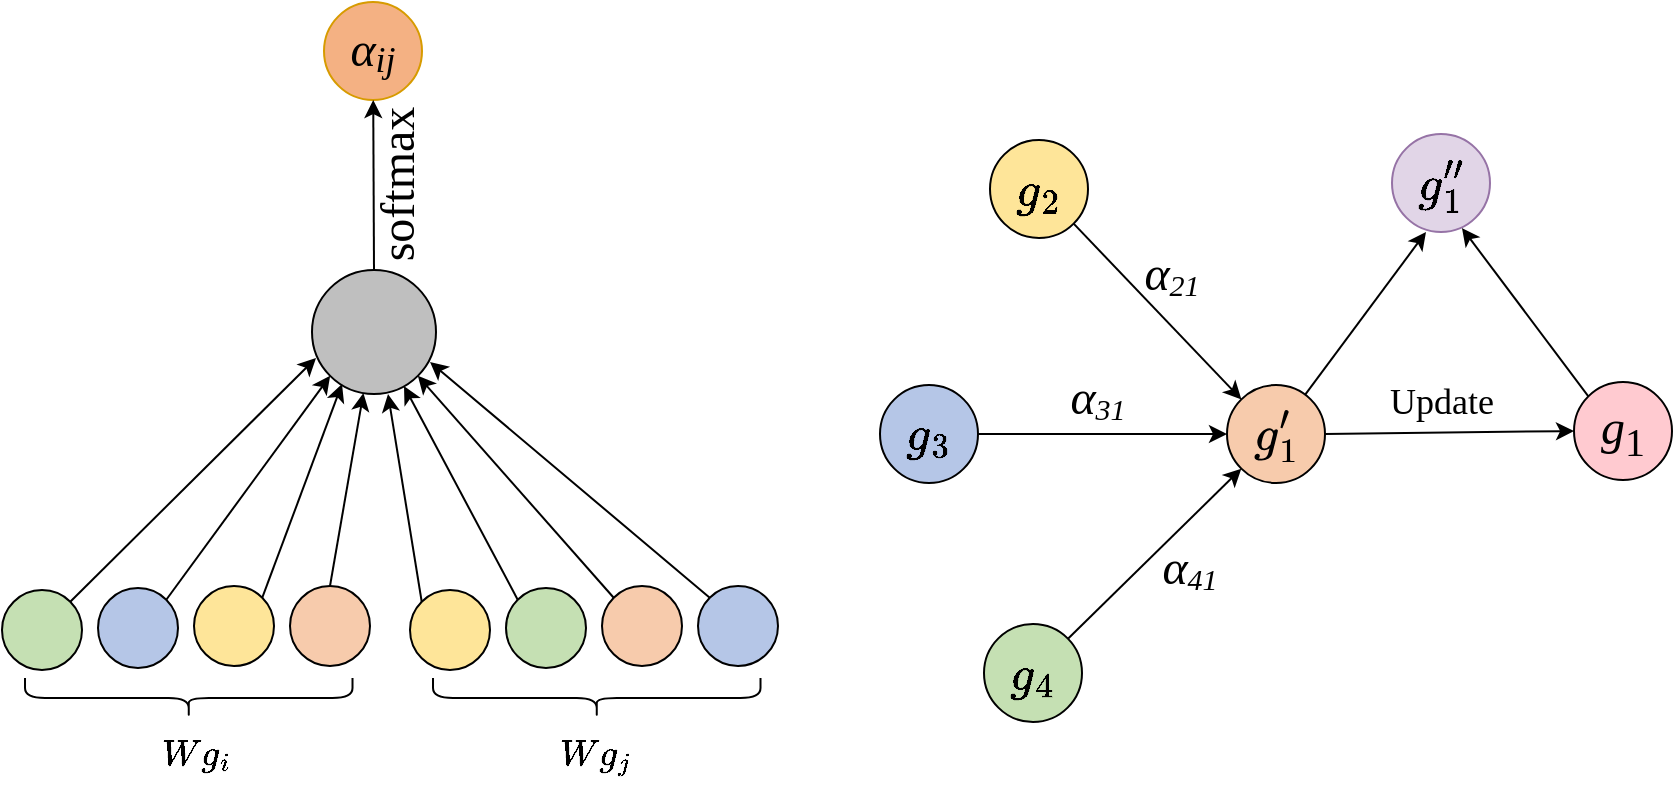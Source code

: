<mxfile version="24.0.2" type="github">
  <diagram name="第 1 页" id="f0Q-XP88D9cHkuUK9u9R">
    <mxGraphModel dx="1221" dy="733" grid="0" gridSize="10" guides="1" tooltips="1" connect="1" arrows="1" fold="1" page="1" pageScale="1" pageWidth="1027" pageHeight="390" math="1" shadow="0">
      <root>
        <mxCell id="0" />
        <mxCell id="1" parent="0" />
        <mxCell id="7sGQZ9yojEYU0a86g81N-2" value="&lt;font style=&quot;font-size: 18px;&quot;&gt;&lt;i&gt;&lt;font style=&quot;font-size: 24px;&quot; face=&quot;Times New Roman&quot;&gt;α&lt;/font&gt;&lt;/i&gt;&lt;/font&gt;&lt;font size=&quot;1&quot;&gt;&lt;i&gt;&lt;sub&gt;&lt;font style=&quot;font-size: 18px;&quot; face=&quot;Times New Roman&quot;&gt;ij&lt;/font&gt;&lt;/sub&gt;&lt;/i&gt;&lt;/font&gt;" style="ellipse;whiteSpace=wrap;html=1;aspect=fixed;fontFamily=宋体;fontSource=https%3A%2F%2Ffonts.googleapis.com%2Fcss%3Ffamily%3D%25E5%25AE%258B%25E4%25BD%2593;fillColor=#f4b183;strokeColor=#d79b00;" vertex="1" parent="1">
          <mxGeometry x="275" y="2" width="49" height="49" as="geometry" />
        </mxCell>
        <mxCell id="7sGQZ9yojEYU0a86g81N-27" style="edgeStyle=none;rounded=0;orthogonalLoop=1;jettySize=auto;html=1;exitX=0.5;exitY=0;exitDx=0;exitDy=0;" edge="1" parent="1" source="7sGQZ9yojEYU0a86g81N-3" target="7sGQZ9yojEYU0a86g81N-2">
          <mxGeometry relative="1" as="geometry" />
        </mxCell>
        <mxCell id="7sGQZ9yojEYU0a86g81N-3" value="" style="ellipse;whiteSpace=wrap;html=1;aspect=fixed;fontFamily=宋体;fontSource=https%3A%2F%2Ffonts.googleapis.com%2Fcss%3Ffamily%3D%25E5%25AE%258B%25E4%25BD%2593;fillColor=#bfbfbf;" vertex="1" parent="1">
          <mxGeometry x="269" y="136" width="62" height="62" as="geometry" />
        </mxCell>
        <mxCell id="7sGQZ9yojEYU0a86g81N-13" style="edgeStyle=none;rounded=0;orthogonalLoop=1;jettySize=auto;html=1;exitX=1;exitY=0;exitDx=0;exitDy=0;entryX=0;entryY=1;entryDx=0;entryDy=0;" edge="1" parent="1" source="7sGQZ9yojEYU0a86g81N-4" target="7sGQZ9yojEYU0a86g81N-3">
          <mxGeometry relative="1" as="geometry">
            <mxPoint x="276" y="188" as="targetPoint" />
          </mxGeometry>
        </mxCell>
        <mxCell id="7sGQZ9yojEYU0a86g81N-4" value="" style="ellipse;whiteSpace=wrap;html=1;aspect=fixed;fontFamily=宋体;fontSource=https%3A%2F%2Ffonts.googleapis.com%2Fcss%3Ffamily%3D%25E5%25AE%258B%25E4%25BD%2593;fillColor=#b5c6e7;" vertex="1" parent="1">
          <mxGeometry x="162" y="295" width="40" height="40" as="geometry" />
        </mxCell>
        <mxCell id="7sGQZ9yojEYU0a86g81N-5" value="" style="ellipse;whiteSpace=wrap;html=1;aspect=fixed;fontFamily=宋体;fontSource=https%3A%2F%2Ffonts.googleapis.com%2Fcss%3Ffamily%3D%25E5%25AE%258B%25E4%25BD%2593;fillColor=#fee599;" vertex="1" parent="1">
          <mxGeometry x="210" y="294" width="40" height="40" as="geometry" />
        </mxCell>
        <mxCell id="7sGQZ9yojEYU0a86g81N-15" style="edgeStyle=none;rounded=0;orthogonalLoop=1;jettySize=auto;html=1;exitX=0.5;exitY=0;exitDx=0;exitDy=0;" edge="1" parent="1" source="7sGQZ9yojEYU0a86g81N-6" target="7sGQZ9yojEYU0a86g81N-3">
          <mxGeometry relative="1" as="geometry" />
        </mxCell>
        <mxCell id="7sGQZ9yojEYU0a86g81N-6" value="" style="ellipse;whiteSpace=wrap;html=1;aspect=fixed;fontFamily=宋体;fontSource=https%3A%2F%2Ffonts.googleapis.com%2Fcss%3Ffamily%3D%25E5%25AE%258B%25E4%25BD%2593;fillColor=#f7cbac;" vertex="1" parent="1">
          <mxGeometry x="258" y="294" width="40" height="40" as="geometry" />
        </mxCell>
        <mxCell id="7sGQZ9yojEYU0a86g81N-12" style="edgeStyle=none;rounded=0;orthogonalLoop=1;jettySize=auto;html=1;exitX=1;exitY=0;exitDx=0;exitDy=0;" edge="1" parent="1" source="7sGQZ9yojEYU0a86g81N-7">
          <mxGeometry relative="1" as="geometry">
            <mxPoint x="271" y="180" as="targetPoint" />
          </mxGeometry>
        </mxCell>
        <mxCell id="7sGQZ9yojEYU0a86g81N-7" value="" style="ellipse;whiteSpace=wrap;html=1;aspect=fixed;fontFamily=宋体;fontSource=https%3A%2F%2Ffonts.googleapis.com%2Fcss%3Ffamily%3D%25E5%25AE%258B%25E4%25BD%2593;fillColor=#c5e0b3;" vertex="1" parent="1">
          <mxGeometry x="114" y="296" width="40" height="40" as="geometry" />
        </mxCell>
        <mxCell id="7sGQZ9yojEYU0a86g81N-8" value="" style="shape=curlyBracket;whiteSpace=wrap;html=1;rounded=1;labelPosition=left;verticalLabelPosition=middle;align=right;verticalAlign=middle;rotation=-90;" vertex="1" parent="1">
          <mxGeometry x="197.38" y="268.13" width="20" height="163.75" as="geometry" />
        </mxCell>
        <mxCell id="7sGQZ9yojEYU0a86g81N-14" style="edgeStyle=none;rounded=0;orthogonalLoop=1;jettySize=auto;html=1;exitX=1;exitY=0;exitDx=0;exitDy=0;" edge="1" parent="1" source="7sGQZ9yojEYU0a86g81N-5">
          <mxGeometry relative="1" as="geometry">
            <mxPoint x="284" y="193" as="targetPoint" />
          </mxGeometry>
        </mxCell>
        <mxCell id="7sGQZ9yojEYU0a86g81N-22" style="edgeStyle=none;rounded=0;orthogonalLoop=1;jettySize=auto;html=1;exitX=0;exitY=0;exitDx=0;exitDy=0;" edge="1" parent="1" source="7sGQZ9yojEYU0a86g81N-16">
          <mxGeometry relative="1" as="geometry">
            <mxPoint x="315" y="194" as="targetPoint" />
          </mxGeometry>
        </mxCell>
        <mxCell id="7sGQZ9yojEYU0a86g81N-16" value="" style="ellipse;whiteSpace=wrap;html=1;aspect=fixed;fontFamily=宋体;fontSource=https%3A%2F%2Ffonts.googleapis.com%2Fcss%3Ffamily%3D%25E5%25AE%258B%25E4%25BD%2593;fillColor=#c5e0b3;" vertex="1" parent="1">
          <mxGeometry x="366" y="295" width="40" height="40" as="geometry" />
        </mxCell>
        <mxCell id="7sGQZ9yojEYU0a86g81N-23" style="edgeStyle=none;rounded=0;orthogonalLoop=1;jettySize=auto;html=1;exitX=0;exitY=0;exitDx=0;exitDy=0;entryX=1;entryY=1;entryDx=0;entryDy=0;" edge="1" parent="1" source="7sGQZ9yojEYU0a86g81N-17" target="7sGQZ9yojEYU0a86g81N-3">
          <mxGeometry relative="1" as="geometry" />
        </mxCell>
        <mxCell id="7sGQZ9yojEYU0a86g81N-17" value="" style="ellipse;whiteSpace=wrap;html=1;aspect=fixed;fontFamily=宋体;fontSource=https%3A%2F%2Ffonts.googleapis.com%2Fcss%3Ffamily%3D%25E5%25AE%258B%25E4%25BD%2593;fillColor=#f7cbac;" vertex="1" parent="1">
          <mxGeometry x="414" y="294" width="40" height="40" as="geometry" />
        </mxCell>
        <mxCell id="7sGQZ9yojEYU0a86g81N-18" value="" style="ellipse;whiteSpace=wrap;html=1;aspect=fixed;fontFamily=宋体;fontSource=https%3A%2F%2Ffonts.googleapis.com%2Fcss%3Ffamily%3D%25E5%25AE%258B%25E4%25BD%2593;fillColor=#b5c6e7;" vertex="1" parent="1">
          <mxGeometry x="462" y="294" width="40" height="40" as="geometry" />
        </mxCell>
        <mxCell id="7sGQZ9yojEYU0a86g81N-19" value="" style="ellipse;whiteSpace=wrap;html=1;aspect=fixed;fontFamily=宋体;fontSource=https%3A%2F%2Ffonts.googleapis.com%2Fcss%3Ffamily%3D%25E5%25AE%258B%25E4%25BD%2593;fillColor=#fee599;" vertex="1" parent="1">
          <mxGeometry x="318" y="296" width="40" height="40" as="geometry" />
        </mxCell>
        <mxCell id="7sGQZ9yojEYU0a86g81N-20" value="" style="shape=curlyBracket;whiteSpace=wrap;html=1;rounded=1;labelPosition=left;verticalLabelPosition=middle;align=right;verticalAlign=middle;rotation=-90;" vertex="1" parent="1">
          <mxGeometry x="401.38" y="268.13" width="20" height="163.75" as="geometry" />
        </mxCell>
        <mxCell id="7sGQZ9yojEYU0a86g81N-21" style="edgeStyle=none;rounded=0;orthogonalLoop=1;jettySize=auto;html=1;exitX=0;exitY=0;exitDx=0;exitDy=0;entryX=0.613;entryY=1;entryDx=0;entryDy=0;entryPerimeter=0;" edge="1" parent="1" source="7sGQZ9yojEYU0a86g81N-19" target="7sGQZ9yojEYU0a86g81N-3">
          <mxGeometry relative="1" as="geometry" />
        </mxCell>
        <mxCell id="7sGQZ9yojEYU0a86g81N-24" style="edgeStyle=none;rounded=0;orthogonalLoop=1;jettySize=auto;html=1;exitX=0;exitY=0;exitDx=0;exitDy=0;entryX=0.952;entryY=0.742;entryDx=0;entryDy=0;entryPerimeter=0;" edge="1" parent="1" source="7sGQZ9yojEYU0a86g81N-18" target="7sGQZ9yojEYU0a86g81N-3">
          <mxGeometry relative="1" as="geometry" />
        </mxCell>
        <mxCell id="7sGQZ9yojEYU0a86g81N-28" value="&lt;font face=&quot;Times New Roman&quot; style=&quot;font-size: 24px;&quot;&gt;softmax&lt;/font&gt;" style="text;strokeColor=none;align=center;fillColor=none;html=1;verticalAlign=middle;whiteSpace=wrap;rounded=0;rotation=-90;" vertex="1" parent="1">
          <mxGeometry x="282" y="78" width="60" height="30" as="geometry" />
        </mxCell>
        <mxCell id="7sGQZ9yojEYU0a86g81N-56" style="edgeStyle=none;rounded=0;orthogonalLoop=1;jettySize=auto;html=1;exitX=1;exitY=0.5;exitDx=0;exitDy=0;entryX=0;entryY=0.5;entryDx=0;entryDy=0;" edge="1" parent="1" source="7sGQZ9yojEYU0a86g81N-35" target="7sGQZ9yojEYU0a86g81N-37">
          <mxGeometry relative="1" as="geometry" />
        </mxCell>
        <mxCell id="7sGQZ9yojEYU0a86g81N-35" value="&lt;font face=&quot;Times New Roman&quot; style=&quot;font-size: 24px;&quot;&gt;&lt;i style=&quot;font-size: 24px;&quot;&gt;$$g_{3}$$&lt;/i&gt;&lt;/font&gt;" style="ellipse;whiteSpace=wrap;html=1;aspect=fixed;fontFamily=宋体;fontSource=https%3A%2F%2Ffonts.googleapis.com%2Fcss%3Ffamily%3D%25E5%25AE%258B%25E4%25BD%2593;fontSize=24;fillColor=#b5c6e7;" vertex="1" parent="1">
          <mxGeometry x="553" y="193.5" width="49" height="49" as="geometry" />
        </mxCell>
        <mxCell id="7sGQZ9yojEYU0a86g81N-57" style="edgeStyle=none;rounded=0;orthogonalLoop=1;jettySize=auto;html=1;exitX=1;exitY=0.5;exitDx=0;exitDy=0;entryX=0;entryY=0.5;entryDx=0;entryDy=0;" edge="1" parent="1" source="7sGQZ9yojEYU0a86g81N-37" target="7sGQZ9yojEYU0a86g81N-50">
          <mxGeometry relative="1" as="geometry" />
        </mxCell>
        <mxCell id="7sGQZ9yojEYU0a86g81N-37" value="&lt;font face=&quot;Times New Roman&quot; style=&quot;font-size: 24px;&quot;&gt;&lt;svg style=&quot;vertical-align: -0.559ex; font-size: 24px;&quot; xmlns=&quot;http://www.w3.org/2000/svg&quot; width=&quot;2.067ex&quot; height=&quot;2.389ex&quot; role=&quot;img&quot; viewBox=&quot;0 -809 913.6 1056&quot; xmlns:xlink=&quot;http://www.w3.org/1999/xlink&quot;&gt;&lt;defs style=&quot;font-size: 24px;&quot;&gt;&lt;path id=&quot;MJX-13-TEX-I-1D454&quot; d=&quot;M311 43Q296 30 267 15T206 0Q143 0 105 45T66 160Q66 265 143 353T314 442Q361 442 401 394L404 398Q406 401 409 404T418 412T431 419T447 422Q461 422 470 413T480 394Q480 379 423 152T363 -80Q345 -134 286 -169T151 -205Q10 -205 10 -137Q10 -111 28 -91T74 -71Q89 -71 102 -80T116 -111Q116 -121 114 -130T107 -144T99 -154T92 -162L90 -164H91Q101 -167 151 -167Q189 -167 211 -155Q234 -144 254 -122T282 -75Q288 -56 298 -13Q311 35 311 43ZM384 328L380 339Q377 350 375 354T369 368T359 382T346 393T328 402T306 405Q262 405 221 352Q191 313 171 233T151 117Q151 38 213 38Q269 38 323 108L331 118L384 328Z&quot; style=&quot;font-size: 24px;&quot;&gt;&lt;/path&gt;&lt;path id=&quot;MJX-13-TEX-V-2032&quot; d=&quot;M79 43Q73 43 52 49T30 61Q30 68 85 293T146 528Q161 560 198 560Q218 560 240 545T262 501Q262 496 260 486Q259 479 173 263T84 45T79 43Z&quot; style=&quot;font-size: 24px;&quot;&gt;&lt;/path&gt;&lt;path id=&quot;MJX-13-TEX-N-31&quot; d=&quot;M213 578L200 573Q186 568 160 563T102 556H83V602H102Q149 604 189 617T245 641T273 663Q275 666 285 666Q294 666 302 660V361L303 61Q310 54 315 52T339 48T401 46H427V0H416Q395 3 257 3Q121 3 100 0H88V46H114Q136 46 152 46T177 47T193 50T201 52T207 57T213 61V578Z&quot; style=&quot;font-size: 24px;&quot;&gt;&lt;/path&gt;&lt;/defs&gt;&lt;g stroke=&quot;currentColor&quot; fill=&quot;currentColor&quot; stroke-width=&quot;0&quot; transform=&quot;scale(1,-1)&quot; style=&quot;font-size: 24px;&quot;&gt;&lt;g data-mml-node=&quot;math&quot; style=&quot;font-size: 24px;&quot;&gt;&lt;g data-mml-node=&quot;msubsup&quot; style=&quot;font-size: 24px;&quot;&gt;&lt;g data-mml-node=&quot;mi&quot; style=&quot;font-size: 24px;&quot;&gt;&lt;use data-c=&quot;1D454&quot; xlink:href=&quot;#MJX-13-TEX-I-1D454&quot; style=&quot;font-size: 24px;&quot;&gt;&lt;/use&gt;&lt;/g&gt;&lt;g data-mml-node=&quot;TeXAtom&quot; transform=&quot;translate(510,413) scale(0.707)&quot; data-mjx-texclass=&quot;ORD&quot; style=&quot;font-size: 24px;&quot;&gt;&lt;g data-mml-node=&quot;mi&quot; style=&quot;font-size: 24px;&quot;&gt;&lt;use data-c=&quot;2032&quot; xlink:href=&quot;#MJX-13-TEX-V-2032&quot; style=&quot;font-size: 24px;&quot;&gt;&lt;/use&gt;&lt;/g&gt;&lt;/g&gt;&lt;g data-mml-node=&quot;TeXAtom&quot; transform=&quot;translate(510,-247) scale(0.707)&quot; data-mjx-texclass=&quot;ORD&quot; style=&quot;font-size: 24px;&quot;&gt;&lt;g data-mml-node=&quot;mn&quot; style=&quot;font-size: 24px;&quot;&gt;&lt;use data-c=&quot;31&quot; xlink:href=&quot;#MJX-13-TEX-N-31&quot; style=&quot;font-size: 24px;&quot;&gt;&lt;/use&gt;&lt;/g&gt;&lt;/g&gt;&lt;/g&gt;&lt;/g&gt;&lt;/g&gt;&lt;/svg&gt;&lt;/font&gt;" style="ellipse;whiteSpace=wrap;html=1;aspect=fixed;fontFamily=宋体;fontSource=https%3A%2F%2Ffonts.googleapis.com%2Fcss%3Ffamily%3D%25E5%25AE%258B%25E4%25BD%2593;fontSize=24;fillColor=#f7cbac;" vertex="1" parent="1">
          <mxGeometry x="726.5" y="193.5" width="49" height="49" as="geometry" />
        </mxCell>
        <mxCell id="7sGQZ9yojEYU0a86g81N-61" style="edgeStyle=none;rounded=0;orthogonalLoop=1;jettySize=auto;html=1;entryX=0;entryY=1;entryDx=0;entryDy=0;" edge="1" parent="1" source="7sGQZ9yojEYU0a86g81N-46" target="7sGQZ9yojEYU0a86g81N-37">
          <mxGeometry relative="1" as="geometry" />
        </mxCell>
        <mxCell id="7sGQZ9yojEYU0a86g81N-46" value="&lt;font face=&quot;Times New Roman&quot; style=&quot;font-size: 24px;&quot;&gt;&lt;i style=&quot;font-size: 24px;&quot;&gt;$$g_{4}$$&lt;/i&gt;&lt;/font&gt;" style="ellipse;whiteSpace=wrap;html=1;aspect=fixed;fontFamily=宋体;fontSource=https%3A%2F%2Ffonts.googleapis.com%2Fcss%3Ffamily%3D%25E5%25AE%258B%25E4%25BD%2593;fontSize=24;fillColor=#c5e0b3;" vertex="1" parent="1">
          <mxGeometry x="605" y="313" width="49" height="49" as="geometry" />
        </mxCell>
        <mxCell id="7sGQZ9yojEYU0a86g81N-60" style="edgeStyle=none;rounded=0;orthogonalLoop=1;jettySize=auto;html=1;exitX=1;exitY=1;exitDx=0;exitDy=0;entryX=0;entryY=0;entryDx=0;entryDy=0;" edge="1" parent="1" source="7sGQZ9yojEYU0a86g81N-49" target="7sGQZ9yojEYU0a86g81N-37">
          <mxGeometry relative="1" as="geometry" />
        </mxCell>
        <mxCell id="7sGQZ9yojEYU0a86g81N-49" value="&lt;font face=&quot;Times New Roman&quot; style=&quot;font-size: 24px;&quot;&gt;&lt;i style=&quot;font-size: 24px;&quot;&gt;$$g_{2}$$&lt;/i&gt;&lt;/font&gt;" style="ellipse;whiteSpace=wrap;html=1;aspect=fixed;fontFamily=宋体;fontSource=https%3A%2F%2Ffonts.googleapis.com%2Fcss%3Ffamily%3D%25E5%25AE%258B%25E4%25BD%2593;fontSize=24;fillColor=#fee599;" vertex="1" parent="1">
          <mxGeometry x="608" y="71" width="49" height="49" as="geometry" />
        </mxCell>
        <mxCell id="7sGQZ9yojEYU0a86g81N-50" value="&lt;font style=&quot;font-size: 24px;&quot; face=&quot;Times New Roman&quot;&gt;&lt;i&gt;g&lt;/i&gt;&lt;sub&gt;1&lt;/sub&gt;&lt;/font&gt;" style="ellipse;whiteSpace=wrap;html=1;aspect=fixed;fontFamily=宋体;fontSource=https%3A%2F%2Ffonts.googleapis.com%2Fcss%3Ffamily%3D%25E5%25AE%258B%25E4%25BD%2593;fillColor=#ffcad0;" vertex="1" parent="1">
          <mxGeometry x="900" y="192" width="49" height="49" as="geometry" />
        </mxCell>
        <mxCell id="7sGQZ9yojEYU0a86g81N-55" value="&lt;font face=&quot;Times New Roman&quot; style=&quot;font-size: 24px;&quot;&gt;$${g}_{1}^{\prime \prime}$$&lt;/font&gt;" style="ellipse;whiteSpace=wrap;html=1;aspect=fixed;fontFamily=宋体;fontSource=https%3A%2F%2Ffonts.googleapis.com%2Fcss%3Ffamily%3D%25E5%25AE%258B%25E4%25BD%2593;fontSize=24;fillColor=#e1d5e7;strokeColor=#9673a6;" vertex="1" parent="1">
          <mxGeometry x="809" y="68" width="49" height="49" as="geometry" />
        </mxCell>
        <mxCell id="7sGQZ9yojEYU0a86g81N-58" style="edgeStyle=none;rounded=0;orthogonalLoop=1;jettySize=auto;html=1;entryX=0.347;entryY=1;entryDx=0;entryDy=0;entryPerimeter=0;" edge="1" parent="1" source="7sGQZ9yojEYU0a86g81N-37" target="7sGQZ9yojEYU0a86g81N-55">
          <mxGeometry relative="1" as="geometry" />
        </mxCell>
        <mxCell id="7sGQZ9yojEYU0a86g81N-59" style="edgeStyle=none;rounded=0;orthogonalLoop=1;jettySize=auto;html=1;exitX=0;exitY=0;exitDx=0;exitDy=0;entryX=0.714;entryY=0.959;entryDx=0;entryDy=0;entryPerimeter=0;" edge="1" parent="1" source="7sGQZ9yojEYU0a86g81N-50" target="7sGQZ9yojEYU0a86g81N-55">
          <mxGeometry relative="1" as="geometry" />
        </mxCell>
        <mxCell id="7sGQZ9yojEYU0a86g81N-67" value="&lt;font style=&quot;font-size: 18px;&quot;&gt;&lt;i&gt;&lt;font style=&quot;font-size: 24px;&quot; face=&quot;Times New Roman&quot;&gt;α&lt;/font&gt;&lt;/i&gt;&lt;/font&gt;&lt;font size=&quot;1&quot;&gt;&lt;i&gt;&lt;font face=&quot;Times New Roman&quot;&gt;&lt;sub style=&quot;font-size: 15px;&quot;&gt;41&lt;/sub&gt;&lt;/font&gt;&lt;/i&gt;&lt;/font&gt;" style="text;strokeColor=none;align=center;fillColor=none;html=1;verticalAlign=middle;whiteSpace=wrap;rounded=0;" vertex="1" parent="1">
          <mxGeometry x="678" y="270" width="60" height="30" as="geometry" />
        </mxCell>
        <mxCell id="7sGQZ9yojEYU0a86g81N-68" value="&lt;font style=&quot;font-size: 18px;&quot;&gt;&lt;i&gt;&lt;font style=&quot;font-size: 24px;&quot; face=&quot;Times New Roman&quot;&gt;α&lt;/font&gt;&lt;/i&gt;&lt;/font&gt;&lt;font size=&quot;1&quot;&gt;&lt;i&gt;&lt;font face=&quot;Times New Roman&quot;&gt;&lt;sub style=&quot;font-size: 15px;&quot;&gt;31&lt;/sub&gt;&lt;/font&gt;&lt;/i&gt;&lt;/font&gt;" style="text;strokeColor=none;align=center;fillColor=none;html=1;verticalAlign=middle;whiteSpace=wrap;rounded=0;" vertex="1" parent="1">
          <mxGeometry x="632" y="185" width="60" height="30" as="geometry" />
        </mxCell>
        <mxCell id="7sGQZ9yojEYU0a86g81N-69" value="&lt;font style=&quot;font-size: 18px;&quot;&gt;&lt;i&gt;&lt;font style=&quot;font-size: 24px;&quot; face=&quot;Times New Roman&quot;&gt;α&lt;/font&gt;&lt;/i&gt;&lt;/font&gt;&lt;font size=&quot;1&quot;&gt;&lt;i&gt;&lt;font face=&quot;Times New Roman&quot;&gt;&lt;sub style=&quot;font-size: 15px;&quot;&gt;21&lt;/sub&gt;&lt;/font&gt;&lt;/i&gt;&lt;/font&gt;" style="text;strokeColor=none;align=center;fillColor=none;html=1;verticalAlign=middle;whiteSpace=wrap;rounded=0;" vertex="1" parent="1">
          <mxGeometry x="669" y="123" width="60" height="30" as="geometry" />
        </mxCell>
        <mxCell id="7sGQZ9yojEYU0a86g81N-70" value="&lt;font face=&quot;Times New Roman&quot; size=&quot;1&quot;&gt;&lt;span style=&quot;font-size: 18px;&quot;&gt;Update&lt;/span&gt;&lt;/font&gt;" style="text;strokeColor=none;align=center;fillColor=none;html=1;verticalAlign=middle;whiteSpace=wrap;rounded=0;" vertex="1" parent="1">
          <mxGeometry x="803.5" y="187" width="60" height="30" as="geometry" />
        </mxCell>
        <mxCell id="7sGQZ9yojEYU0a86g81N-72" value="&lt;font style=&quot;font-size: 18px;&quot;&gt;&lt;i style=&quot;font-size: 18px;&quot;&gt;$${W} {g}_{i}$$&lt;/i&gt;&lt;/font&gt;" style="text;strokeColor=none;align=center;fillColor=none;html=1;verticalAlign=middle;whiteSpace=wrap;rounded=0;fontSize=18;fontFamily=Times New Roman;" vertex="1" parent="1">
          <mxGeometry x="181" y="363" width="60" height="30" as="geometry" />
        </mxCell>
        <mxCell id="7sGQZ9yojEYU0a86g81N-73" value="&lt;font style=&quot;font-size: 18px;&quot;&gt;&lt;i style=&quot;font-size: 18px;&quot;&gt;$${W} {g}_{j}$$&lt;/i&gt;&lt;/font&gt;" style="text;strokeColor=none;align=center;fillColor=none;html=1;verticalAlign=middle;whiteSpace=wrap;rounded=0;fontFamily=Times New Roman;fontSize=18;" vertex="1" parent="1">
          <mxGeometry x="381.38" y="363" width="60" height="30" as="geometry" />
        </mxCell>
      </root>
    </mxGraphModel>
  </diagram>
</mxfile>
